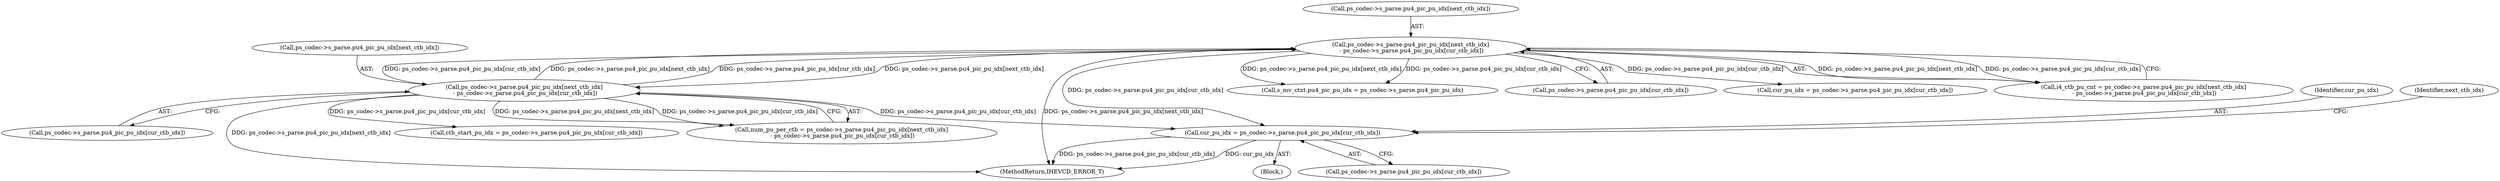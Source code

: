 digraph "0_Android_2b9fb0c2074d370a254b35e2489de2d94943578d@array" {
"1003954" [label="(Call,cur_pu_idx = ps_codec->s_parse.pu4_pic_pu_idx[cur_ctb_idx])"];
"1003362" [label="(Call,ps_codec->s_parse.pu4_pic_pu_idx[next_ctb_idx]\n - ps_codec->s_parse.pu4_pic_pu_idx[cur_ctb_idx])"];
"1003674" [label="(Call,ps_codec->s_parse.pu4_pic_pu_idx[next_ctb_idx]\n - ps_codec->s_parse.pu4_pic_pu_idx[cur_ctb_idx])"];
"1003362" [label="(Call,ps_codec->s_parse.pu4_pic_pu_idx[next_ctb_idx]\n - ps_codec->s_parse.pu4_pic_pu_idx[cur_ctb_idx])"];
"1003911" [label="(Block,)"];
"1003682" [label="(Call,ps_codec->s_parse.pu4_pic_pu_idx[cur_ctb_idx])"];
"1003956" [label="(Call,ps_codec->s_parse.pu4_pic_pu_idx[cur_ctb_idx])"];
"1003689" [label="(Call,ctb_start_pu_idx = ps_codec->s_parse.pu4_pic_pu_idx[cur_ctb_idx])"];
"1003674" [label="(Call,ps_codec->s_parse.pu4_pic_pu_idx[next_ctb_idx]\n - ps_codec->s_parse.pu4_pic_pu_idx[cur_ctb_idx])"];
"1003479" [label="(Call,s_mv_ctxt.pu4_pic_pu_idx = ps_codec->s_parse.pu4_pic_pu_idx)"];
"1003964" [label="(Identifier,next_ctb_idx)"];
"1003370" [label="(Call,ps_codec->s_parse.pu4_pic_pu_idx[cur_ctb_idx])"];
"1003377" [label="(Call,cur_pu_idx = ps_codec->s_parse.pu4_pic_pu_idx[cur_ctb_idx])"];
"1003954" [label="(Call,cur_pu_idx = ps_codec->s_parse.pu4_pic_pu_idx[cur_ctb_idx])"];
"1003675" [label="(Call,ps_codec->s_parse.pu4_pic_pu_idx[next_ctb_idx])"];
"1003672" [label="(Call,num_pu_per_ctb = ps_codec->s_parse.pu4_pic_pu_idx[next_ctb_idx]\n - ps_codec->s_parse.pu4_pic_pu_idx[cur_ctb_idx])"];
"1005291" [label="(MethodReturn,IHEVCD_ERROR_T)"];
"1003955" [label="(Identifier,cur_pu_idx)"];
"1003363" [label="(Call,ps_codec->s_parse.pu4_pic_pu_idx[next_ctb_idx])"];
"1003360" [label="(Call,i4_ctb_pu_cnt = ps_codec->s_parse.pu4_pic_pu_idx[next_ctb_idx]\n - ps_codec->s_parse.pu4_pic_pu_idx[cur_ctb_idx])"];
"1003954" -> "1003911"  [label="AST: "];
"1003954" -> "1003956"  [label="CFG: "];
"1003955" -> "1003954"  [label="AST: "];
"1003956" -> "1003954"  [label="AST: "];
"1003964" -> "1003954"  [label="CFG: "];
"1003954" -> "1005291"  [label="DDG: ps_codec->s_parse.pu4_pic_pu_idx[cur_ctb_idx]"];
"1003954" -> "1005291"  [label="DDG: cur_pu_idx"];
"1003362" -> "1003954"  [label="DDG: ps_codec->s_parse.pu4_pic_pu_idx[cur_ctb_idx]"];
"1003674" -> "1003954"  [label="DDG: ps_codec->s_parse.pu4_pic_pu_idx[cur_ctb_idx]"];
"1003362" -> "1003360"  [label="AST: "];
"1003362" -> "1003370"  [label="CFG: "];
"1003363" -> "1003362"  [label="AST: "];
"1003370" -> "1003362"  [label="AST: "];
"1003360" -> "1003362"  [label="CFG: "];
"1003362" -> "1005291"  [label="DDG: ps_codec->s_parse.pu4_pic_pu_idx[next_ctb_idx]"];
"1003362" -> "1003360"  [label="DDG: ps_codec->s_parse.pu4_pic_pu_idx[next_ctb_idx]"];
"1003362" -> "1003360"  [label="DDG: ps_codec->s_parse.pu4_pic_pu_idx[cur_ctb_idx]"];
"1003674" -> "1003362"  [label="DDG: ps_codec->s_parse.pu4_pic_pu_idx[next_ctb_idx]"];
"1003674" -> "1003362"  [label="DDG: ps_codec->s_parse.pu4_pic_pu_idx[cur_ctb_idx]"];
"1003362" -> "1003377"  [label="DDG: ps_codec->s_parse.pu4_pic_pu_idx[cur_ctb_idx]"];
"1003362" -> "1003479"  [label="DDG: ps_codec->s_parse.pu4_pic_pu_idx[next_ctb_idx]"];
"1003362" -> "1003479"  [label="DDG: ps_codec->s_parse.pu4_pic_pu_idx[cur_ctb_idx]"];
"1003362" -> "1003674"  [label="DDG: ps_codec->s_parse.pu4_pic_pu_idx[next_ctb_idx]"];
"1003362" -> "1003674"  [label="DDG: ps_codec->s_parse.pu4_pic_pu_idx[cur_ctb_idx]"];
"1003674" -> "1003672"  [label="AST: "];
"1003674" -> "1003682"  [label="CFG: "];
"1003675" -> "1003674"  [label="AST: "];
"1003682" -> "1003674"  [label="AST: "];
"1003672" -> "1003674"  [label="CFG: "];
"1003674" -> "1005291"  [label="DDG: ps_codec->s_parse.pu4_pic_pu_idx[next_ctb_idx]"];
"1003674" -> "1003672"  [label="DDG: ps_codec->s_parse.pu4_pic_pu_idx[next_ctb_idx]"];
"1003674" -> "1003672"  [label="DDG: ps_codec->s_parse.pu4_pic_pu_idx[cur_ctb_idx]"];
"1003674" -> "1003689"  [label="DDG: ps_codec->s_parse.pu4_pic_pu_idx[cur_ctb_idx]"];
}
